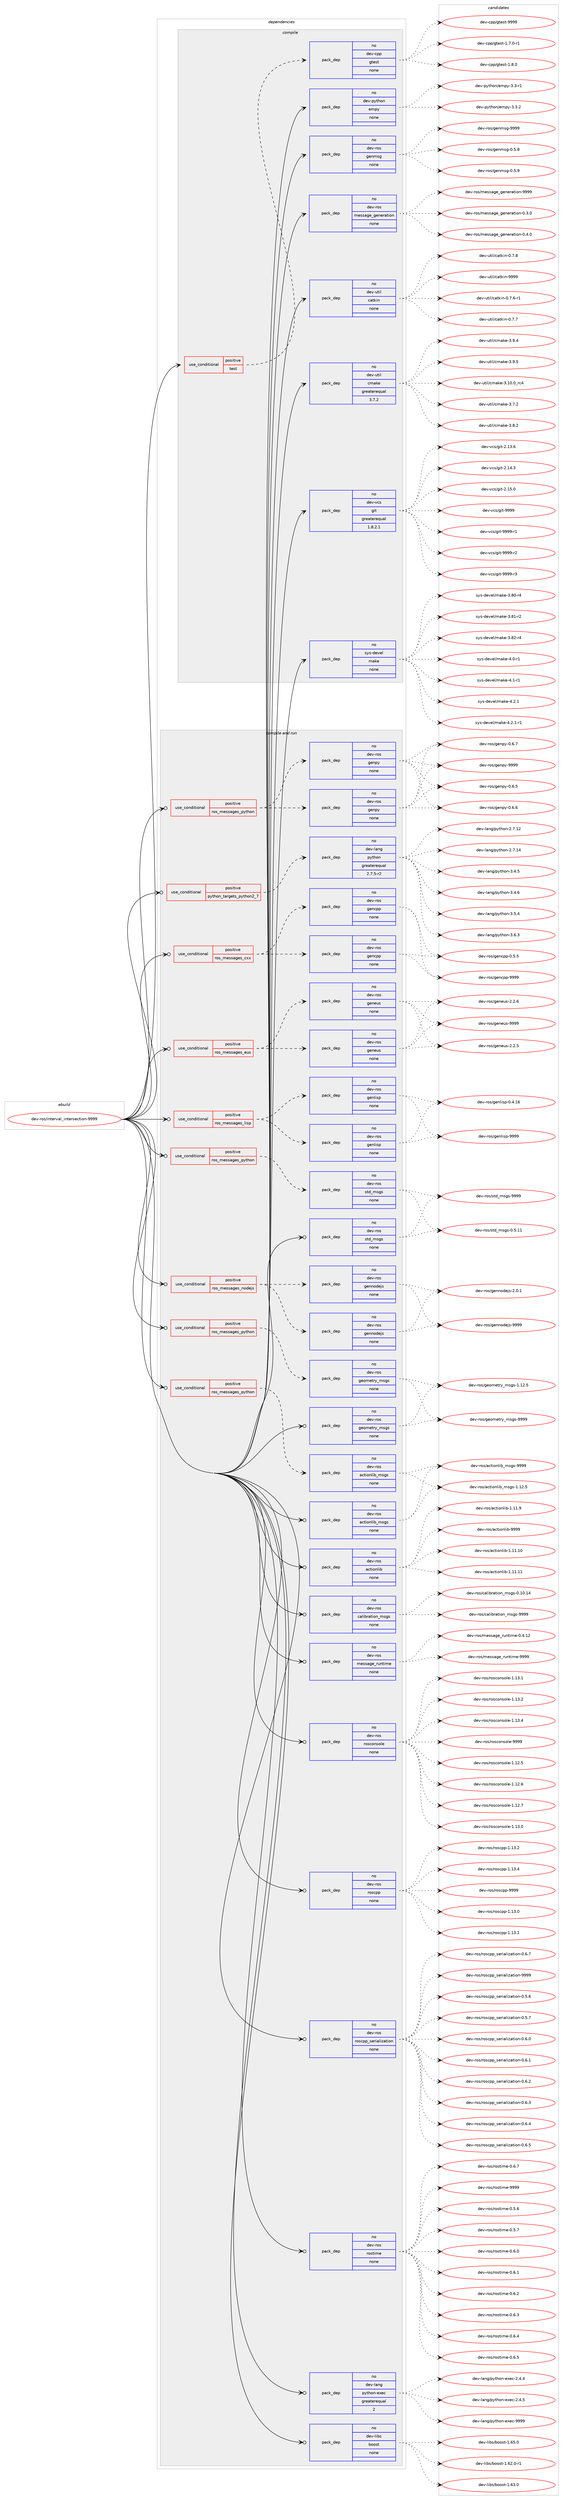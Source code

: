 digraph prolog {

# *************
# Graph options
# *************

newrank=true;
concentrate=true;
compound=true;
graph [rankdir=LR,fontname=Helvetica,fontsize=10,ranksep=1.5];#, ranksep=2.5, nodesep=0.2];
edge  [arrowhead=vee];
node  [fontname=Helvetica,fontsize=10];

# **********
# The ebuild
# **********

subgraph cluster_leftcol {
color=gray;
rank=same;
label=<<i>ebuild</i>>;
id [label="dev-ros/interval_intersection-9999", color=red, width=4, href="../dev-ros/interval_intersection-9999.svg"];
}

# ****************
# The dependencies
# ****************

subgraph cluster_midcol {
color=gray;
label=<<i>dependencies</i>>;
subgraph cluster_compile {
fillcolor="#eeeeee";
style=filled;
label=<<i>compile</i>>;
subgraph cond45563 {
dependency203162 [label=<<TABLE BORDER="0" CELLBORDER="1" CELLSPACING="0" CELLPADDING="4"><TR><TD ROWSPAN="3" CELLPADDING="10">use_conditional</TD></TR><TR><TD>positive</TD></TR><TR><TD>test</TD></TR></TABLE>>, shape=none, color=red];
subgraph pack153612 {
dependency203163 [label=<<TABLE BORDER="0" CELLBORDER="1" CELLSPACING="0" CELLPADDING="4" WIDTH="220"><TR><TD ROWSPAN="6" CELLPADDING="30">pack_dep</TD></TR><TR><TD WIDTH="110">no</TD></TR><TR><TD>dev-cpp</TD></TR><TR><TD>gtest</TD></TR><TR><TD>none</TD></TR><TR><TD></TD></TR></TABLE>>, shape=none, color=blue];
}
dependency203162:e -> dependency203163:w [weight=20,style="dashed",arrowhead="vee"];
}
id:e -> dependency203162:w [weight=20,style="solid",arrowhead="vee"];
subgraph pack153613 {
dependency203164 [label=<<TABLE BORDER="0" CELLBORDER="1" CELLSPACING="0" CELLPADDING="4" WIDTH="220"><TR><TD ROWSPAN="6" CELLPADDING="30">pack_dep</TD></TR><TR><TD WIDTH="110">no</TD></TR><TR><TD>dev-python</TD></TR><TR><TD>empy</TD></TR><TR><TD>none</TD></TR><TR><TD></TD></TR></TABLE>>, shape=none, color=blue];
}
id:e -> dependency203164:w [weight=20,style="solid",arrowhead="vee"];
subgraph pack153614 {
dependency203165 [label=<<TABLE BORDER="0" CELLBORDER="1" CELLSPACING="0" CELLPADDING="4" WIDTH="220"><TR><TD ROWSPAN="6" CELLPADDING="30">pack_dep</TD></TR><TR><TD WIDTH="110">no</TD></TR><TR><TD>dev-ros</TD></TR><TR><TD>genmsg</TD></TR><TR><TD>none</TD></TR><TR><TD></TD></TR></TABLE>>, shape=none, color=blue];
}
id:e -> dependency203165:w [weight=20,style="solid",arrowhead="vee"];
subgraph pack153615 {
dependency203166 [label=<<TABLE BORDER="0" CELLBORDER="1" CELLSPACING="0" CELLPADDING="4" WIDTH="220"><TR><TD ROWSPAN="6" CELLPADDING="30">pack_dep</TD></TR><TR><TD WIDTH="110">no</TD></TR><TR><TD>dev-ros</TD></TR><TR><TD>message_generation</TD></TR><TR><TD>none</TD></TR><TR><TD></TD></TR></TABLE>>, shape=none, color=blue];
}
id:e -> dependency203166:w [weight=20,style="solid",arrowhead="vee"];
subgraph pack153616 {
dependency203167 [label=<<TABLE BORDER="0" CELLBORDER="1" CELLSPACING="0" CELLPADDING="4" WIDTH="220"><TR><TD ROWSPAN="6" CELLPADDING="30">pack_dep</TD></TR><TR><TD WIDTH="110">no</TD></TR><TR><TD>dev-util</TD></TR><TR><TD>catkin</TD></TR><TR><TD>none</TD></TR><TR><TD></TD></TR></TABLE>>, shape=none, color=blue];
}
id:e -> dependency203167:w [weight=20,style="solid",arrowhead="vee"];
subgraph pack153617 {
dependency203168 [label=<<TABLE BORDER="0" CELLBORDER="1" CELLSPACING="0" CELLPADDING="4" WIDTH="220"><TR><TD ROWSPAN="6" CELLPADDING="30">pack_dep</TD></TR><TR><TD WIDTH="110">no</TD></TR><TR><TD>dev-util</TD></TR><TR><TD>cmake</TD></TR><TR><TD>greaterequal</TD></TR><TR><TD>3.7.2</TD></TR></TABLE>>, shape=none, color=blue];
}
id:e -> dependency203168:w [weight=20,style="solid",arrowhead="vee"];
subgraph pack153618 {
dependency203169 [label=<<TABLE BORDER="0" CELLBORDER="1" CELLSPACING="0" CELLPADDING="4" WIDTH="220"><TR><TD ROWSPAN="6" CELLPADDING="30">pack_dep</TD></TR><TR><TD WIDTH="110">no</TD></TR><TR><TD>dev-vcs</TD></TR><TR><TD>git</TD></TR><TR><TD>greaterequal</TD></TR><TR><TD>1.8.2.1</TD></TR></TABLE>>, shape=none, color=blue];
}
id:e -> dependency203169:w [weight=20,style="solid",arrowhead="vee"];
subgraph pack153619 {
dependency203170 [label=<<TABLE BORDER="0" CELLBORDER="1" CELLSPACING="0" CELLPADDING="4" WIDTH="220"><TR><TD ROWSPAN="6" CELLPADDING="30">pack_dep</TD></TR><TR><TD WIDTH="110">no</TD></TR><TR><TD>sys-devel</TD></TR><TR><TD>make</TD></TR><TR><TD>none</TD></TR><TR><TD></TD></TR></TABLE>>, shape=none, color=blue];
}
id:e -> dependency203170:w [weight=20,style="solid",arrowhead="vee"];
}
subgraph cluster_compileandrun {
fillcolor="#eeeeee";
style=filled;
label=<<i>compile and run</i>>;
subgraph cond45564 {
dependency203171 [label=<<TABLE BORDER="0" CELLBORDER="1" CELLSPACING="0" CELLPADDING="4"><TR><TD ROWSPAN="3" CELLPADDING="10">use_conditional</TD></TR><TR><TD>positive</TD></TR><TR><TD>python_targets_python2_7</TD></TR></TABLE>>, shape=none, color=red];
subgraph pack153620 {
dependency203172 [label=<<TABLE BORDER="0" CELLBORDER="1" CELLSPACING="0" CELLPADDING="4" WIDTH="220"><TR><TD ROWSPAN="6" CELLPADDING="30">pack_dep</TD></TR><TR><TD WIDTH="110">no</TD></TR><TR><TD>dev-lang</TD></TR><TR><TD>python</TD></TR><TR><TD>greaterequal</TD></TR><TR><TD>2.7.5-r2</TD></TR></TABLE>>, shape=none, color=blue];
}
dependency203171:e -> dependency203172:w [weight=20,style="dashed",arrowhead="vee"];
}
id:e -> dependency203171:w [weight=20,style="solid",arrowhead="odotvee"];
subgraph cond45565 {
dependency203173 [label=<<TABLE BORDER="0" CELLBORDER="1" CELLSPACING="0" CELLPADDING="4"><TR><TD ROWSPAN="3" CELLPADDING="10">use_conditional</TD></TR><TR><TD>positive</TD></TR><TR><TD>ros_messages_cxx</TD></TR></TABLE>>, shape=none, color=red];
subgraph pack153621 {
dependency203174 [label=<<TABLE BORDER="0" CELLBORDER="1" CELLSPACING="0" CELLPADDING="4" WIDTH="220"><TR><TD ROWSPAN="6" CELLPADDING="30">pack_dep</TD></TR><TR><TD WIDTH="110">no</TD></TR><TR><TD>dev-ros</TD></TR><TR><TD>gencpp</TD></TR><TR><TD>none</TD></TR><TR><TD></TD></TR></TABLE>>, shape=none, color=blue];
}
dependency203173:e -> dependency203174:w [weight=20,style="dashed",arrowhead="vee"];
subgraph pack153622 {
dependency203175 [label=<<TABLE BORDER="0" CELLBORDER="1" CELLSPACING="0" CELLPADDING="4" WIDTH="220"><TR><TD ROWSPAN="6" CELLPADDING="30">pack_dep</TD></TR><TR><TD WIDTH="110">no</TD></TR><TR><TD>dev-ros</TD></TR><TR><TD>gencpp</TD></TR><TR><TD>none</TD></TR><TR><TD></TD></TR></TABLE>>, shape=none, color=blue];
}
dependency203173:e -> dependency203175:w [weight=20,style="dashed",arrowhead="vee"];
}
id:e -> dependency203173:w [weight=20,style="solid",arrowhead="odotvee"];
subgraph cond45566 {
dependency203176 [label=<<TABLE BORDER="0" CELLBORDER="1" CELLSPACING="0" CELLPADDING="4"><TR><TD ROWSPAN="3" CELLPADDING="10">use_conditional</TD></TR><TR><TD>positive</TD></TR><TR><TD>ros_messages_eus</TD></TR></TABLE>>, shape=none, color=red];
subgraph pack153623 {
dependency203177 [label=<<TABLE BORDER="0" CELLBORDER="1" CELLSPACING="0" CELLPADDING="4" WIDTH="220"><TR><TD ROWSPAN="6" CELLPADDING="30">pack_dep</TD></TR><TR><TD WIDTH="110">no</TD></TR><TR><TD>dev-ros</TD></TR><TR><TD>geneus</TD></TR><TR><TD>none</TD></TR><TR><TD></TD></TR></TABLE>>, shape=none, color=blue];
}
dependency203176:e -> dependency203177:w [weight=20,style="dashed",arrowhead="vee"];
subgraph pack153624 {
dependency203178 [label=<<TABLE BORDER="0" CELLBORDER="1" CELLSPACING="0" CELLPADDING="4" WIDTH="220"><TR><TD ROWSPAN="6" CELLPADDING="30">pack_dep</TD></TR><TR><TD WIDTH="110">no</TD></TR><TR><TD>dev-ros</TD></TR><TR><TD>geneus</TD></TR><TR><TD>none</TD></TR><TR><TD></TD></TR></TABLE>>, shape=none, color=blue];
}
dependency203176:e -> dependency203178:w [weight=20,style="dashed",arrowhead="vee"];
}
id:e -> dependency203176:w [weight=20,style="solid",arrowhead="odotvee"];
subgraph cond45567 {
dependency203179 [label=<<TABLE BORDER="0" CELLBORDER="1" CELLSPACING="0" CELLPADDING="4"><TR><TD ROWSPAN="3" CELLPADDING="10">use_conditional</TD></TR><TR><TD>positive</TD></TR><TR><TD>ros_messages_lisp</TD></TR></TABLE>>, shape=none, color=red];
subgraph pack153625 {
dependency203180 [label=<<TABLE BORDER="0" CELLBORDER="1" CELLSPACING="0" CELLPADDING="4" WIDTH="220"><TR><TD ROWSPAN="6" CELLPADDING="30">pack_dep</TD></TR><TR><TD WIDTH="110">no</TD></TR><TR><TD>dev-ros</TD></TR><TR><TD>genlisp</TD></TR><TR><TD>none</TD></TR><TR><TD></TD></TR></TABLE>>, shape=none, color=blue];
}
dependency203179:e -> dependency203180:w [weight=20,style="dashed",arrowhead="vee"];
subgraph pack153626 {
dependency203181 [label=<<TABLE BORDER="0" CELLBORDER="1" CELLSPACING="0" CELLPADDING="4" WIDTH="220"><TR><TD ROWSPAN="6" CELLPADDING="30">pack_dep</TD></TR><TR><TD WIDTH="110">no</TD></TR><TR><TD>dev-ros</TD></TR><TR><TD>genlisp</TD></TR><TR><TD>none</TD></TR><TR><TD></TD></TR></TABLE>>, shape=none, color=blue];
}
dependency203179:e -> dependency203181:w [weight=20,style="dashed",arrowhead="vee"];
}
id:e -> dependency203179:w [weight=20,style="solid",arrowhead="odotvee"];
subgraph cond45568 {
dependency203182 [label=<<TABLE BORDER="0" CELLBORDER="1" CELLSPACING="0" CELLPADDING="4"><TR><TD ROWSPAN="3" CELLPADDING="10">use_conditional</TD></TR><TR><TD>positive</TD></TR><TR><TD>ros_messages_nodejs</TD></TR></TABLE>>, shape=none, color=red];
subgraph pack153627 {
dependency203183 [label=<<TABLE BORDER="0" CELLBORDER="1" CELLSPACING="0" CELLPADDING="4" WIDTH="220"><TR><TD ROWSPAN="6" CELLPADDING="30">pack_dep</TD></TR><TR><TD WIDTH="110">no</TD></TR><TR><TD>dev-ros</TD></TR><TR><TD>gennodejs</TD></TR><TR><TD>none</TD></TR><TR><TD></TD></TR></TABLE>>, shape=none, color=blue];
}
dependency203182:e -> dependency203183:w [weight=20,style="dashed",arrowhead="vee"];
subgraph pack153628 {
dependency203184 [label=<<TABLE BORDER="0" CELLBORDER="1" CELLSPACING="0" CELLPADDING="4" WIDTH="220"><TR><TD ROWSPAN="6" CELLPADDING="30">pack_dep</TD></TR><TR><TD WIDTH="110">no</TD></TR><TR><TD>dev-ros</TD></TR><TR><TD>gennodejs</TD></TR><TR><TD>none</TD></TR><TR><TD></TD></TR></TABLE>>, shape=none, color=blue];
}
dependency203182:e -> dependency203184:w [weight=20,style="dashed",arrowhead="vee"];
}
id:e -> dependency203182:w [weight=20,style="solid",arrowhead="odotvee"];
subgraph cond45569 {
dependency203185 [label=<<TABLE BORDER="0" CELLBORDER="1" CELLSPACING="0" CELLPADDING="4"><TR><TD ROWSPAN="3" CELLPADDING="10">use_conditional</TD></TR><TR><TD>positive</TD></TR><TR><TD>ros_messages_python</TD></TR></TABLE>>, shape=none, color=red];
subgraph pack153629 {
dependency203186 [label=<<TABLE BORDER="0" CELLBORDER="1" CELLSPACING="0" CELLPADDING="4" WIDTH="220"><TR><TD ROWSPAN="6" CELLPADDING="30">pack_dep</TD></TR><TR><TD WIDTH="110">no</TD></TR><TR><TD>dev-ros</TD></TR><TR><TD>actionlib_msgs</TD></TR><TR><TD>none</TD></TR><TR><TD></TD></TR></TABLE>>, shape=none, color=blue];
}
dependency203185:e -> dependency203186:w [weight=20,style="dashed",arrowhead="vee"];
}
id:e -> dependency203185:w [weight=20,style="solid",arrowhead="odotvee"];
subgraph cond45570 {
dependency203187 [label=<<TABLE BORDER="0" CELLBORDER="1" CELLSPACING="0" CELLPADDING="4"><TR><TD ROWSPAN="3" CELLPADDING="10">use_conditional</TD></TR><TR><TD>positive</TD></TR><TR><TD>ros_messages_python</TD></TR></TABLE>>, shape=none, color=red];
subgraph pack153630 {
dependency203188 [label=<<TABLE BORDER="0" CELLBORDER="1" CELLSPACING="0" CELLPADDING="4" WIDTH="220"><TR><TD ROWSPAN="6" CELLPADDING="30">pack_dep</TD></TR><TR><TD WIDTH="110">no</TD></TR><TR><TD>dev-ros</TD></TR><TR><TD>genpy</TD></TR><TR><TD>none</TD></TR><TR><TD></TD></TR></TABLE>>, shape=none, color=blue];
}
dependency203187:e -> dependency203188:w [weight=20,style="dashed",arrowhead="vee"];
subgraph pack153631 {
dependency203189 [label=<<TABLE BORDER="0" CELLBORDER="1" CELLSPACING="0" CELLPADDING="4" WIDTH="220"><TR><TD ROWSPAN="6" CELLPADDING="30">pack_dep</TD></TR><TR><TD WIDTH="110">no</TD></TR><TR><TD>dev-ros</TD></TR><TR><TD>genpy</TD></TR><TR><TD>none</TD></TR><TR><TD></TD></TR></TABLE>>, shape=none, color=blue];
}
dependency203187:e -> dependency203189:w [weight=20,style="dashed",arrowhead="vee"];
}
id:e -> dependency203187:w [weight=20,style="solid",arrowhead="odotvee"];
subgraph cond45571 {
dependency203190 [label=<<TABLE BORDER="0" CELLBORDER="1" CELLSPACING="0" CELLPADDING="4"><TR><TD ROWSPAN="3" CELLPADDING="10">use_conditional</TD></TR><TR><TD>positive</TD></TR><TR><TD>ros_messages_python</TD></TR></TABLE>>, shape=none, color=red];
subgraph pack153632 {
dependency203191 [label=<<TABLE BORDER="0" CELLBORDER="1" CELLSPACING="0" CELLPADDING="4" WIDTH="220"><TR><TD ROWSPAN="6" CELLPADDING="30">pack_dep</TD></TR><TR><TD WIDTH="110">no</TD></TR><TR><TD>dev-ros</TD></TR><TR><TD>geometry_msgs</TD></TR><TR><TD>none</TD></TR><TR><TD></TD></TR></TABLE>>, shape=none, color=blue];
}
dependency203190:e -> dependency203191:w [weight=20,style="dashed",arrowhead="vee"];
}
id:e -> dependency203190:w [weight=20,style="solid",arrowhead="odotvee"];
subgraph cond45572 {
dependency203192 [label=<<TABLE BORDER="0" CELLBORDER="1" CELLSPACING="0" CELLPADDING="4"><TR><TD ROWSPAN="3" CELLPADDING="10">use_conditional</TD></TR><TR><TD>positive</TD></TR><TR><TD>ros_messages_python</TD></TR></TABLE>>, shape=none, color=red];
subgraph pack153633 {
dependency203193 [label=<<TABLE BORDER="0" CELLBORDER="1" CELLSPACING="0" CELLPADDING="4" WIDTH="220"><TR><TD ROWSPAN="6" CELLPADDING="30">pack_dep</TD></TR><TR><TD WIDTH="110">no</TD></TR><TR><TD>dev-ros</TD></TR><TR><TD>std_msgs</TD></TR><TR><TD>none</TD></TR><TR><TD></TD></TR></TABLE>>, shape=none, color=blue];
}
dependency203192:e -> dependency203193:w [weight=20,style="dashed",arrowhead="vee"];
}
id:e -> dependency203192:w [weight=20,style="solid",arrowhead="odotvee"];
subgraph pack153634 {
dependency203194 [label=<<TABLE BORDER="0" CELLBORDER="1" CELLSPACING="0" CELLPADDING="4" WIDTH="220"><TR><TD ROWSPAN="6" CELLPADDING="30">pack_dep</TD></TR><TR><TD WIDTH="110">no</TD></TR><TR><TD>dev-lang</TD></TR><TR><TD>python-exec</TD></TR><TR><TD>greaterequal</TD></TR><TR><TD>2</TD></TR></TABLE>>, shape=none, color=blue];
}
id:e -> dependency203194:w [weight=20,style="solid",arrowhead="odotvee"];
subgraph pack153635 {
dependency203195 [label=<<TABLE BORDER="0" CELLBORDER="1" CELLSPACING="0" CELLPADDING="4" WIDTH="220"><TR><TD ROWSPAN="6" CELLPADDING="30">pack_dep</TD></TR><TR><TD WIDTH="110">no</TD></TR><TR><TD>dev-libs</TD></TR><TR><TD>boost</TD></TR><TR><TD>none</TD></TR><TR><TD></TD></TR></TABLE>>, shape=none, color=blue];
}
id:e -> dependency203195:w [weight=20,style="solid",arrowhead="odotvee"];
subgraph pack153636 {
dependency203196 [label=<<TABLE BORDER="0" CELLBORDER="1" CELLSPACING="0" CELLPADDING="4" WIDTH="220"><TR><TD ROWSPAN="6" CELLPADDING="30">pack_dep</TD></TR><TR><TD WIDTH="110">no</TD></TR><TR><TD>dev-ros</TD></TR><TR><TD>actionlib</TD></TR><TR><TD>none</TD></TR><TR><TD></TD></TR></TABLE>>, shape=none, color=blue];
}
id:e -> dependency203196:w [weight=20,style="solid",arrowhead="odotvee"];
subgraph pack153637 {
dependency203197 [label=<<TABLE BORDER="0" CELLBORDER="1" CELLSPACING="0" CELLPADDING="4" WIDTH="220"><TR><TD ROWSPAN="6" CELLPADDING="30">pack_dep</TD></TR><TR><TD WIDTH="110">no</TD></TR><TR><TD>dev-ros</TD></TR><TR><TD>actionlib_msgs</TD></TR><TR><TD>none</TD></TR><TR><TD></TD></TR></TABLE>>, shape=none, color=blue];
}
id:e -> dependency203197:w [weight=20,style="solid",arrowhead="odotvee"];
subgraph pack153638 {
dependency203198 [label=<<TABLE BORDER="0" CELLBORDER="1" CELLSPACING="0" CELLPADDING="4" WIDTH="220"><TR><TD ROWSPAN="6" CELLPADDING="30">pack_dep</TD></TR><TR><TD WIDTH="110">no</TD></TR><TR><TD>dev-ros</TD></TR><TR><TD>calibration_msgs</TD></TR><TR><TD>none</TD></TR><TR><TD></TD></TR></TABLE>>, shape=none, color=blue];
}
id:e -> dependency203198:w [weight=20,style="solid",arrowhead="odotvee"];
subgraph pack153639 {
dependency203199 [label=<<TABLE BORDER="0" CELLBORDER="1" CELLSPACING="0" CELLPADDING="4" WIDTH="220"><TR><TD ROWSPAN="6" CELLPADDING="30">pack_dep</TD></TR><TR><TD WIDTH="110">no</TD></TR><TR><TD>dev-ros</TD></TR><TR><TD>geometry_msgs</TD></TR><TR><TD>none</TD></TR><TR><TD></TD></TR></TABLE>>, shape=none, color=blue];
}
id:e -> dependency203199:w [weight=20,style="solid",arrowhead="odotvee"];
subgraph pack153640 {
dependency203200 [label=<<TABLE BORDER="0" CELLBORDER="1" CELLSPACING="0" CELLPADDING="4" WIDTH="220"><TR><TD ROWSPAN="6" CELLPADDING="30">pack_dep</TD></TR><TR><TD WIDTH="110">no</TD></TR><TR><TD>dev-ros</TD></TR><TR><TD>message_runtime</TD></TR><TR><TD>none</TD></TR><TR><TD></TD></TR></TABLE>>, shape=none, color=blue];
}
id:e -> dependency203200:w [weight=20,style="solid",arrowhead="odotvee"];
subgraph pack153641 {
dependency203201 [label=<<TABLE BORDER="0" CELLBORDER="1" CELLSPACING="0" CELLPADDING="4" WIDTH="220"><TR><TD ROWSPAN="6" CELLPADDING="30">pack_dep</TD></TR><TR><TD WIDTH="110">no</TD></TR><TR><TD>dev-ros</TD></TR><TR><TD>rosconsole</TD></TR><TR><TD>none</TD></TR><TR><TD></TD></TR></TABLE>>, shape=none, color=blue];
}
id:e -> dependency203201:w [weight=20,style="solid",arrowhead="odotvee"];
subgraph pack153642 {
dependency203202 [label=<<TABLE BORDER="0" CELLBORDER="1" CELLSPACING="0" CELLPADDING="4" WIDTH="220"><TR><TD ROWSPAN="6" CELLPADDING="30">pack_dep</TD></TR><TR><TD WIDTH="110">no</TD></TR><TR><TD>dev-ros</TD></TR><TR><TD>roscpp</TD></TR><TR><TD>none</TD></TR><TR><TD></TD></TR></TABLE>>, shape=none, color=blue];
}
id:e -> dependency203202:w [weight=20,style="solid",arrowhead="odotvee"];
subgraph pack153643 {
dependency203203 [label=<<TABLE BORDER="0" CELLBORDER="1" CELLSPACING="0" CELLPADDING="4" WIDTH="220"><TR><TD ROWSPAN="6" CELLPADDING="30">pack_dep</TD></TR><TR><TD WIDTH="110">no</TD></TR><TR><TD>dev-ros</TD></TR><TR><TD>roscpp_serialization</TD></TR><TR><TD>none</TD></TR><TR><TD></TD></TR></TABLE>>, shape=none, color=blue];
}
id:e -> dependency203203:w [weight=20,style="solid",arrowhead="odotvee"];
subgraph pack153644 {
dependency203204 [label=<<TABLE BORDER="0" CELLBORDER="1" CELLSPACING="0" CELLPADDING="4" WIDTH="220"><TR><TD ROWSPAN="6" CELLPADDING="30">pack_dep</TD></TR><TR><TD WIDTH="110">no</TD></TR><TR><TD>dev-ros</TD></TR><TR><TD>rostime</TD></TR><TR><TD>none</TD></TR><TR><TD></TD></TR></TABLE>>, shape=none, color=blue];
}
id:e -> dependency203204:w [weight=20,style="solid",arrowhead="odotvee"];
subgraph pack153645 {
dependency203205 [label=<<TABLE BORDER="0" CELLBORDER="1" CELLSPACING="0" CELLPADDING="4" WIDTH="220"><TR><TD ROWSPAN="6" CELLPADDING="30">pack_dep</TD></TR><TR><TD WIDTH="110">no</TD></TR><TR><TD>dev-ros</TD></TR><TR><TD>std_msgs</TD></TR><TR><TD>none</TD></TR><TR><TD></TD></TR></TABLE>>, shape=none, color=blue];
}
id:e -> dependency203205:w [weight=20,style="solid",arrowhead="odotvee"];
}
subgraph cluster_run {
fillcolor="#eeeeee";
style=filled;
label=<<i>run</i>>;
}
}

# **************
# The candidates
# **************

subgraph cluster_choices {
rank=same;
color=gray;
label=<<i>candidates</i>>;

subgraph choice153612 {
color=black;
nodesep=1;
choice1001011184599112112471031161011151164549465546484511449 [label="dev-cpp/gtest-1.7.0-r1", color=red, width=4,href="../dev-cpp/gtest-1.7.0-r1.svg"];
choice100101118459911211247103116101115116454946564648 [label="dev-cpp/gtest-1.8.0", color=red, width=4,href="../dev-cpp/gtest-1.8.0.svg"];
choice1001011184599112112471031161011151164557575757 [label="dev-cpp/gtest-9999", color=red, width=4,href="../dev-cpp/gtest-9999.svg"];
dependency203163:e -> choice1001011184599112112471031161011151164549465546484511449:w [style=dotted,weight="100"];
dependency203163:e -> choice100101118459911211247103116101115116454946564648:w [style=dotted,weight="100"];
dependency203163:e -> choice1001011184599112112471031161011151164557575757:w [style=dotted,weight="100"];
}
subgraph choice153613 {
color=black;
nodesep=1;
choice1001011184511212111610411111047101109112121455146514511449 [label="dev-python/empy-3.3-r1", color=red, width=4,href="../dev-python/empy-3.3-r1.svg"];
choice1001011184511212111610411111047101109112121455146514650 [label="dev-python/empy-3.3.2", color=red, width=4,href="../dev-python/empy-3.3.2.svg"];
dependency203164:e -> choice1001011184511212111610411111047101109112121455146514511449:w [style=dotted,weight="100"];
dependency203164:e -> choice1001011184511212111610411111047101109112121455146514650:w [style=dotted,weight="100"];
}
subgraph choice153614 {
color=black;
nodesep=1;
choice1001011184511411111547103101110109115103454846534656 [label="dev-ros/genmsg-0.5.8", color=red, width=4,href="../dev-ros/genmsg-0.5.8.svg"];
choice1001011184511411111547103101110109115103454846534657 [label="dev-ros/genmsg-0.5.9", color=red, width=4,href="../dev-ros/genmsg-0.5.9.svg"];
choice10010111845114111115471031011101091151034557575757 [label="dev-ros/genmsg-9999", color=red, width=4,href="../dev-ros/genmsg-9999.svg"];
dependency203165:e -> choice1001011184511411111547103101110109115103454846534656:w [style=dotted,weight="100"];
dependency203165:e -> choice1001011184511411111547103101110109115103454846534657:w [style=dotted,weight="100"];
dependency203165:e -> choice10010111845114111115471031011101091151034557575757:w [style=dotted,weight="100"];
}
subgraph choice153615 {
color=black;
nodesep=1;
choice1001011184511411111547109101115115971031019510310111010111497116105111110454846514648 [label="dev-ros/message_generation-0.3.0", color=red, width=4,href="../dev-ros/message_generation-0.3.0.svg"];
choice1001011184511411111547109101115115971031019510310111010111497116105111110454846524648 [label="dev-ros/message_generation-0.4.0", color=red, width=4,href="../dev-ros/message_generation-0.4.0.svg"];
choice10010111845114111115471091011151159710310195103101110101114971161051111104557575757 [label="dev-ros/message_generation-9999", color=red, width=4,href="../dev-ros/message_generation-9999.svg"];
dependency203166:e -> choice1001011184511411111547109101115115971031019510310111010111497116105111110454846514648:w [style=dotted,weight="100"];
dependency203166:e -> choice1001011184511411111547109101115115971031019510310111010111497116105111110454846524648:w [style=dotted,weight="100"];
dependency203166:e -> choice10010111845114111115471091011151159710310195103101110101114971161051111104557575757:w [style=dotted,weight="100"];
}
subgraph choice153616 {
color=black;
nodesep=1;
choice100101118451171161051084799971161071051104548465546544511449 [label="dev-util/catkin-0.7.6-r1", color=red, width=4,href="../dev-util/catkin-0.7.6-r1.svg"];
choice10010111845117116105108479997116107105110454846554655 [label="dev-util/catkin-0.7.7", color=red, width=4,href="../dev-util/catkin-0.7.7.svg"];
choice10010111845117116105108479997116107105110454846554656 [label="dev-util/catkin-0.7.8", color=red, width=4,href="../dev-util/catkin-0.7.8.svg"];
choice100101118451171161051084799971161071051104557575757 [label="dev-util/catkin-9999", color=red, width=4,href="../dev-util/catkin-9999.svg"];
dependency203167:e -> choice100101118451171161051084799971161071051104548465546544511449:w [style=dotted,weight="100"];
dependency203167:e -> choice10010111845117116105108479997116107105110454846554655:w [style=dotted,weight="100"];
dependency203167:e -> choice10010111845117116105108479997116107105110454846554656:w [style=dotted,weight="100"];
dependency203167:e -> choice100101118451171161051084799971161071051104557575757:w [style=dotted,weight="100"];
}
subgraph choice153617 {
color=black;
nodesep=1;
choice1001011184511711610510847991099710710145514649484648951149952 [label="dev-util/cmake-3.10.0_rc4", color=red, width=4,href="../dev-util/cmake-3.10.0_rc4.svg"];
choice10010111845117116105108479910997107101455146554650 [label="dev-util/cmake-3.7.2", color=red, width=4,href="../dev-util/cmake-3.7.2.svg"];
choice10010111845117116105108479910997107101455146564650 [label="dev-util/cmake-3.8.2", color=red, width=4,href="../dev-util/cmake-3.8.2.svg"];
choice10010111845117116105108479910997107101455146574652 [label="dev-util/cmake-3.9.4", color=red, width=4,href="../dev-util/cmake-3.9.4.svg"];
choice10010111845117116105108479910997107101455146574653 [label="dev-util/cmake-3.9.5", color=red, width=4,href="../dev-util/cmake-3.9.5.svg"];
dependency203168:e -> choice1001011184511711610510847991099710710145514649484648951149952:w [style=dotted,weight="100"];
dependency203168:e -> choice10010111845117116105108479910997107101455146554650:w [style=dotted,weight="100"];
dependency203168:e -> choice10010111845117116105108479910997107101455146564650:w [style=dotted,weight="100"];
dependency203168:e -> choice10010111845117116105108479910997107101455146574652:w [style=dotted,weight="100"];
dependency203168:e -> choice10010111845117116105108479910997107101455146574653:w [style=dotted,weight="100"];
}
subgraph choice153618 {
color=black;
nodesep=1;
choice10010111845118991154710310511645504649514654 [label="dev-vcs/git-2.13.6", color=red, width=4,href="../dev-vcs/git-2.13.6.svg"];
choice10010111845118991154710310511645504649524651 [label="dev-vcs/git-2.14.3", color=red, width=4,href="../dev-vcs/git-2.14.3.svg"];
choice10010111845118991154710310511645504649534648 [label="dev-vcs/git-2.15.0", color=red, width=4,href="../dev-vcs/git-2.15.0.svg"];
choice1001011184511899115471031051164557575757 [label="dev-vcs/git-9999", color=red, width=4,href="../dev-vcs/git-9999.svg"];
choice10010111845118991154710310511645575757574511449 [label="dev-vcs/git-9999-r1", color=red, width=4,href="../dev-vcs/git-9999-r1.svg"];
choice10010111845118991154710310511645575757574511450 [label="dev-vcs/git-9999-r2", color=red, width=4,href="../dev-vcs/git-9999-r2.svg"];
choice10010111845118991154710310511645575757574511451 [label="dev-vcs/git-9999-r3", color=red, width=4,href="../dev-vcs/git-9999-r3.svg"];
dependency203169:e -> choice10010111845118991154710310511645504649514654:w [style=dotted,weight="100"];
dependency203169:e -> choice10010111845118991154710310511645504649524651:w [style=dotted,weight="100"];
dependency203169:e -> choice10010111845118991154710310511645504649534648:w [style=dotted,weight="100"];
dependency203169:e -> choice1001011184511899115471031051164557575757:w [style=dotted,weight="100"];
dependency203169:e -> choice10010111845118991154710310511645575757574511449:w [style=dotted,weight="100"];
dependency203169:e -> choice10010111845118991154710310511645575757574511450:w [style=dotted,weight="100"];
dependency203169:e -> choice10010111845118991154710310511645575757574511451:w [style=dotted,weight="100"];
}
subgraph choice153619 {
color=black;
nodesep=1;
choice11512111545100101118101108471099710710145514656484511452 [label="sys-devel/make-3.80-r4", color=red, width=4,href="../sys-devel/make-3.80-r4.svg"];
choice11512111545100101118101108471099710710145514656494511450 [label="sys-devel/make-3.81-r2", color=red, width=4,href="../sys-devel/make-3.81-r2.svg"];
choice11512111545100101118101108471099710710145514656504511452 [label="sys-devel/make-3.82-r4", color=red, width=4,href="../sys-devel/make-3.82-r4.svg"];
choice115121115451001011181011084710997107101455246484511449 [label="sys-devel/make-4.0-r1", color=red, width=4,href="../sys-devel/make-4.0-r1.svg"];
choice115121115451001011181011084710997107101455246494511449 [label="sys-devel/make-4.1-r1", color=red, width=4,href="../sys-devel/make-4.1-r1.svg"];
choice115121115451001011181011084710997107101455246504649 [label="sys-devel/make-4.2.1", color=red, width=4,href="../sys-devel/make-4.2.1.svg"];
choice1151211154510010111810110847109971071014552465046494511449 [label="sys-devel/make-4.2.1-r1", color=red, width=4,href="../sys-devel/make-4.2.1-r1.svg"];
dependency203170:e -> choice11512111545100101118101108471099710710145514656484511452:w [style=dotted,weight="100"];
dependency203170:e -> choice11512111545100101118101108471099710710145514656494511450:w [style=dotted,weight="100"];
dependency203170:e -> choice11512111545100101118101108471099710710145514656504511452:w [style=dotted,weight="100"];
dependency203170:e -> choice115121115451001011181011084710997107101455246484511449:w [style=dotted,weight="100"];
dependency203170:e -> choice115121115451001011181011084710997107101455246494511449:w [style=dotted,weight="100"];
dependency203170:e -> choice115121115451001011181011084710997107101455246504649:w [style=dotted,weight="100"];
dependency203170:e -> choice1151211154510010111810110847109971071014552465046494511449:w [style=dotted,weight="100"];
}
subgraph choice153620 {
color=black;
nodesep=1;
choice10010111845108971101034711212111610411111045504655464950 [label="dev-lang/python-2.7.12", color=red, width=4,href="../dev-lang/python-2.7.12.svg"];
choice10010111845108971101034711212111610411111045504655464952 [label="dev-lang/python-2.7.14", color=red, width=4,href="../dev-lang/python-2.7.14.svg"];
choice100101118451089711010347112121116104111110455146524653 [label="dev-lang/python-3.4.5", color=red, width=4,href="../dev-lang/python-3.4.5.svg"];
choice100101118451089711010347112121116104111110455146524654 [label="dev-lang/python-3.4.6", color=red, width=4,href="../dev-lang/python-3.4.6.svg"];
choice100101118451089711010347112121116104111110455146534652 [label="dev-lang/python-3.5.4", color=red, width=4,href="../dev-lang/python-3.5.4.svg"];
choice100101118451089711010347112121116104111110455146544651 [label="dev-lang/python-3.6.3", color=red, width=4,href="../dev-lang/python-3.6.3.svg"];
dependency203172:e -> choice10010111845108971101034711212111610411111045504655464950:w [style=dotted,weight="100"];
dependency203172:e -> choice10010111845108971101034711212111610411111045504655464952:w [style=dotted,weight="100"];
dependency203172:e -> choice100101118451089711010347112121116104111110455146524653:w [style=dotted,weight="100"];
dependency203172:e -> choice100101118451089711010347112121116104111110455146524654:w [style=dotted,weight="100"];
dependency203172:e -> choice100101118451089711010347112121116104111110455146534652:w [style=dotted,weight="100"];
dependency203172:e -> choice100101118451089711010347112121116104111110455146544651:w [style=dotted,weight="100"];
}
subgraph choice153621 {
color=black;
nodesep=1;
choice100101118451141111154710310111099112112454846534653 [label="dev-ros/gencpp-0.5.5", color=red, width=4,href="../dev-ros/gencpp-0.5.5.svg"];
choice1001011184511411111547103101110991121124557575757 [label="dev-ros/gencpp-9999", color=red, width=4,href="../dev-ros/gencpp-9999.svg"];
dependency203174:e -> choice100101118451141111154710310111099112112454846534653:w [style=dotted,weight="100"];
dependency203174:e -> choice1001011184511411111547103101110991121124557575757:w [style=dotted,weight="100"];
}
subgraph choice153622 {
color=black;
nodesep=1;
choice100101118451141111154710310111099112112454846534653 [label="dev-ros/gencpp-0.5.5", color=red, width=4,href="../dev-ros/gencpp-0.5.5.svg"];
choice1001011184511411111547103101110991121124557575757 [label="dev-ros/gencpp-9999", color=red, width=4,href="../dev-ros/gencpp-9999.svg"];
dependency203175:e -> choice100101118451141111154710310111099112112454846534653:w [style=dotted,weight="100"];
dependency203175:e -> choice1001011184511411111547103101110991121124557575757:w [style=dotted,weight="100"];
}
subgraph choice153623 {
color=black;
nodesep=1;
choice1001011184511411111547103101110101117115455046504653 [label="dev-ros/geneus-2.2.5", color=red, width=4,href="../dev-ros/geneus-2.2.5.svg"];
choice1001011184511411111547103101110101117115455046504654 [label="dev-ros/geneus-2.2.6", color=red, width=4,href="../dev-ros/geneus-2.2.6.svg"];
choice10010111845114111115471031011101011171154557575757 [label="dev-ros/geneus-9999", color=red, width=4,href="../dev-ros/geneus-9999.svg"];
dependency203177:e -> choice1001011184511411111547103101110101117115455046504653:w [style=dotted,weight="100"];
dependency203177:e -> choice1001011184511411111547103101110101117115455046504654:w [style=dotted,weight="100"];
dependency203177:e -> choice10010111845114111115471031011101011171154557575757:w [style=dotted,weight="100"];
}
subgraph choice153624 {
color=black;
nodesep=1;
choice1001011184511411111547103101110101117115455046504653 [label="dev-ros/geneus-2.2.5", color=red, width=4,href="../dev-ros/geneus-2.2.5.svg"];
choice1001011184511411111547103101110101117115455046504654 [label="dev-ros/geneus-2.2.6", color=red, width=4,href="../dev-ros/geneus-2.2.6.svg"];
choice10010111845114111115471031011101011171154557575757 [label="dev-ros/geneus-9999", color=red, width=4,href="../dev-ros/geneus-9999.svg"];
dependency203178:e -> choice1001011184511411111547103101110101117115455046504653:w [style=dotted,weight="100"];
dependency203178:e -> choice1001011184511411111547103101110101117115455046504654:w [style=dotted,weight="100"];
dependency203178:e -> choice10010111845114111115471031011101011171154557575757:w [style=dotted,weight="100"];
}
subgraph choice153625 {
color=black;
nodesep=1;
choice100101118451141111154710310111010810511511245484652464954 [label="dev-ros/genlisp-0.4.16", color=red, width=4,href="../dev-ros/genlisp-0.4.16.svg"];
choice10010111845114111115471031011101081051151124557575757 [label="dev-ros/genlisp-9999", color=red, width=4,href="../dev-ros/genlisp-9999.svg"];
dependency203180:e -> choice100101118451141111154710310111010810511511245484652464954:w [style=dotted,weight="100"];
dependency203180:e -> choice10010111845114111115471031011101081051151124557575757:w [style=dotted,weight="100"];
}
subgraph choice153626 {
color=black;
nodesep=1;
choice100101118451141111154710310111010810511511245484652464954 [label="dev-ros/genlisp-0.4.16", color=red, width=4,href="../dev-ros/genlisp-0.4.16.svg"];
choice10010111845114111115471031011101081051151124557575757 [label="dev-ros/genlisp-9999", color=red, width=4,href="../dev-ros/genlisp-9999.svg"];
dependency203181:e -> choice100101118451141111154710310111010810511511245484652464954:w [style=dotted,weight="100"];
dependency203181:e -> choice10010111845114111115471031011101081051151124557575757:w [style=dotted,weight="100"];
}
subgraph choice153627 {
color=black;
nodesep=1;
choice1001011184511411111547103101110110111100101106115455046484649 [label="dev-ros/gennodejs-2.0.1", color=red, width=4,href="../dev-ros/gennodejs-2.0.1.svg"];
choice10010111845114111115471031011101101111001011061154557575757 [label="dev-ros/gennodejs-9999", color=red, width=4,href="../dev-ros/gennodejs-9999.svg"];
dependency203183:e -> choice1001011184511411111547103101110110111100101106115455046484649:w [style=dotted,weight="100"];
dependency203183:e -> choice10010111845114111115471031011101101111001011061154557575757:w [style=dotted,weight="100"];
}
subgraph choice153628 {
color=black;
nodesep=1;
choice1001011184511411111547103101110110111100101106115455046484649 [label="dev-ros/gennodejs-2.0.1", color=red, width=4,href="../dev-ros/gennodejs-2.0.1.svg"];
choice10010111845114111115471031011101101111001011061154557575757 [label="dev-ros/gennodejs-9999", color=red, width=4,href="../dev-ros/gennodejs-9999.svg"];
dependency203184:e -> choice1001011184511411111547103101110110111100101106115455046484649:w [style=dotted,weight="100"];
dependency203184:e -> choice10010111845114111115471031011101101111001011061154557575757:w [style=dotted,weight="100"];
}
subgraph choice153629 {
color=black;
nodesep=1;
choice10010111845114111115479799116105111110108105989510911510311545494649504653 [label="dev-ros/actionlib_msgs-1.12.5", color=red, width=4,href="../dev-ros/actionlib_msgs-1.12.5.svg"];
choice1001011184511411111547979911610511111010810598951091151031154557575757 [label="dev-ros/actionlib_msgs-9999", color=red, width=4,href="../dev-ros/actionlib_msgs-9999.svg"];
dependency203186:e -> choice10010111845114111115479799116105111110108105989510911510311545494649504653:w [style=dotted,weight="100"];
dependency203186:e -> choice1001011184511411111547979911610511111010810598951091151031154557575757:w [style=dotted,weight="100"];
}
subgraph choice153630 {
color=black;
nodesep=1;
choice1001011184511411111547103101110112121454846544653 [label="dev-ros/genpy-0.6.5", color=red, width=4,href="../dev-ros/genpy-0.6.5.svg"];
choice1001011184511411111547103101110112121454846544654 [label="dev-ros/genpy-0.6.6", color=red, width=4,href="../dev-ros/genpy-0.6.6.svg"];
choice1001011184511411111547103101110112121454846544655 [label="dev-ros/genpy-0.6.7", color=red, width=4,href="../dev-ros/genpy-0.6.7.svg"];
choice10010111845114111115471031011101121214557575757 [label="dev-ros/genpy-9999", color=red, width=4,href="../dev-ros/genpy-9999.svg"];
dependency203188:e -> choice1001011184511411111547103101110112121454846544653:w [style=dotted,weight="100"];
dependency203188:e -> choice1001011184511411111547103101110112121454846544654:w [style=dotted,weight="100"];
dependency203188:e -> choice1001011184511411111547103101110112121454846544655:w [style=dotted,weight="100"];
dependency203188:e -> choice10010111845114111115471031011101121214557575757:w [style=dotted,weight="100"];
}
subgraph choice153631 {
color=black;
nodesep=1;
choice1001011184511411111547103101110112121454846544653 [label="dev-ros/genpy-0.6.5", color=red, width=4,href="../dev-ros/genpy-0.6.5.svg"];
choice1001011184511411111547103101110112121454846544654 [label="dev-ros/genpy-0.6.6", color=red, width=4,href="../dev-ros/genpy-0.6.6.svg"];
choice1001011184511411111547103101110112121454846544655 [label="dev-ros/genpy-0.6.7", color=red, width=4,href="../dev-ros/genpy-0.6.7.svg"];
choice10010111845114111115471031011101121214557575757 [label="dev-ros/genpy-9999", color=red, width=4,href="../dev-ros/genpy-9999.svg"];
dependency203189:e -> choice1001011184511411111547103101110112121454846544653:w [style=dotted,weight="100"];
dependency203189:e -> choice1001011184511411111547103101110112121454846544654:w [style=dotted,weight="100"];
dependency203189:e -> choice1001011184511411111547103101110112121454846544655:w [style=dotted,weight="100"];
dependency203189:e -> choice10010111845114111115471031011101121214557575757:w [style=dotted,weight="100"];
}
subgraph choice153632 {
color=black;
nodesep=1;
choice10010111845114111115471031011111091011161141219510911510311545494649504653 [label="dev-ros/geometry_msgs-1.12.5", color=red, width=4,href="../dev-ros/geometry_msgs-1.12.5.svg"];
choice1001011184511411111547103101111109101116114121951091151031154557575757 [label="dev-ros/geometry_msgs-9999", color=red, width=4,href="../dev-ros/geometry_msgs-9999.svg"];
dependency203191:e -> choice10010111845114111115471031011111091011161141219510911510311545494649504653:w [style=dotted,weight="100"];
dependency203191:e -> choice1001011184511411111547103101111109101116114121951091151031154557575757:w [style=dotted,weight="100"];
}
subgraph choice153633 {
color=black;
nodesep=1;
choice10010111845114111115471151161009510911510311545484653464949 [label="dev-ros/std_msgs-0.5.11", color=red, width=4,href="../dev-ros/std_msgs-0.5.11.svg"];
choice1001011184511411111547115116100951091151031154557575757 [label="dev-ros/std_msgs-9999", color=red, width=4,href="../dev-ros/std_msgs-9999.svg"];
dependency203193:e -> choice10010111845114111115471151161009510911510311545484653464949:w [style=dotted,weight="100"];
dependency203193:e -> choice1001011184511411111547115116100951091151031154557575757:w [style=dotted,weight="100"];
}
subgraph choice153634 {
color=black;
nodesep=1;
choice1001011184510897110103471121211161041111104510112010199455046524652 [label="dev-lang/python-exec-2.4.4", color=red, width=4,href="../dev-lang/python-exec-2.4.4.svg"];
choice1001011184510897110103471121211161041111104510112010199455046524653 [label="dev-lang/python-exec-2.4.5", color=red, width=4,href="../dev-lang/python-exec-2.4.5.svg"];
choice10010111845108971101034711212111610411111045101120101994557575757 [label="dev-lang/python-exec-9999", color=red, width=4,href="../dev-lang/python-exec-9999.svg"];
dependency203194:e -> choice1001011184510897110103471121211161041111104510112010199455046524652:w [style=dotted,weight="100"];
dependency203194:e -> choice1001011184510897110103471121211161041111104510112010199455046524653:w [style=dotted,weight="100"];
dependency203194:e -> choice10010111845108971101034711212111610411111045101120101994557575757:w [style=dotted,weight="100"];
}
subgraph choice153635 {
color=black;
nodesep=1;
choice10010111845108105981154798111111115116454946545046484511449 [label="dev-libs/boost-1.62.0-r1", color=red, width=4,href="../dev-libs/boost-1.62.0-r1.svg"];
choice1001011184510810598115479811111111511645494654514648 [label="dev-libs/boost-1.63.0", color=red, width=4,href="../dev-libs/boost-1.63.0.svg"];
choice1001011184510810598115479811111111511645494654534648 [label="dev-libs/boost-1.65.0", color=red, width=4,href="../dev-libs/boost-1.65.0.svg"];
dependency203195:e -> choice10010111845108105981154798111111115116454946545046484511449:w [style=dotted,weight="100"];
dependency203195:e -> choice1001011184510810598115479811111111511645494654514648:w [style=dotted,weight="100"];
dependency203195:e -> choice1001011184510810598115479811111111511645494654534648:w [style=dotted,weight="100"];
}
subgraph choice153636 {
color=black;
nodesep=1;
choice10010111845114111115479799116105111110108105984549464949464948 [label="dev-ros/actionlib-1.11.10", color=red, width=4,href="../dev-ros/actionlib-1.11.10.svg"];
choice10010111845114111115479799116105111110108105984549464949464949 [label="dev-ros/actionlib-1.11.11", color=red, width=4,href="../dev-ros/actionlib-1.11.11.svg"];
choice100101118451141111154797991161051111101081059845494649494657 [label="dev-ros/actionlib-1.11.9", color=red, width=4,href="../dev-ros/actionlib-1.11.9.svg"];
choice10010111845114111115479799116105111110108105984557575757 [label="dev-ros/actionlib-9999", color=red, width=4,href="../dev-ros/actionlib-9999.svg"];
dependency203196:e -> choice10010111845114111115479799116105111110108105984549464949464948:w [style=dotted,weight="100"];
dependency203196:e -> choice10010111845114111115479799116105111110108105984549464949464949:w [style=dotted,weight="100"];
dependency203196:e -> choice100101118451141111154797991161051111101081059845494649494657:w [style=dotted,weight="100"];
dependency203196:e -> choice10010111845114111115479799116105111110108105984557575757:w [style=dotted,weight="100"];
}
subgraph choice153637 {
color=black;
nodesep=1;
choice10010111845114111115479799116105111110108105989510911510311545494649504653 [label="dev-ros/actionlib_msgs-1.12.5", color=red, width=4,href="../dev-ros/actionlib_msgs-1.12.5.svg"];
choice1001011184511411111547979911610511111010810598951091151031154557575757 [label="dev-ros/actionlib_msgs-9999", color=red, width=4,href="../dev-ros/actionlib_msgs-9999.svg"];
dependency203197:e -> choice10010111845114111115479799116105111110108105989510911510311545494649504653:w [style=dotted,weight="100"];
dependency203197:e -> choice1001011184511411111547979911610511111010810598951091151031154557575757:w [style=dotted,weight="100"];
}
subgraph choice153638 {
color=black;
nodesep=1;
choice100101118451141111154799971081059811497116105111110951091151031154548464948464952 [label="dev-ros/calibration_msgs-0.10.14", color=red, width=4,href="../dev-ros/calibration_msgs-0.10.14.svg"];
choice100101118451141111154799971081059811497116105111110951091151031154557575757 [label="dev-ros/calibration_msgs-9999", color=red, width=4,href="../dev-ros/calibration_msgs-9999.svg"];
dependency203198:e -> choice100101118451141111154799971081059811497116105111110951091151031154548464948464952:w [style=dotted,weight="100"];
dependency203198:e -> choice100101118451141111154799971081059811497116105111110951091151031154557575757:w [style=dotted,weight="100"];
}
subgraph choice153639 {
color=black;
nodesep=1;
choice10010111845114111115471031011111091011161141219510911510311545494649504653 [label="dev-ros/geometry_msgs-1.12.5", color=red, width=4,href="../dev-ros/geometry_msgs-1.12.5.svg"];
choice1001011184511411111547103101111109101116114121951091151031154557575757 [label="dev-ros/geometry_msgs-9999", color=red, width=4,href="../dev-ros/geometry_msgs-9999.svg"];
dependency203199:e -> choice10010111845114111115471031011111091011161141219510911510311545494649504653:w [style=dotted,weight="100"];
dependency203199:e -> choice1001011184511411111547103101111109101116114121951091151031154557575757:w [style=dotted,weight="100"];
}
subgraph choice153640 {
color=black;
nodesep=1;
choice1001011184511411111547109101115115971031019511411711011610510910145484652464950 [label="dev-ros/message_runtime-0.4.12", color=red, width=4,href="../dev-ros/message_runtime-0.4.12.svg"];
choice100101118451141111154710910111511597103101951141171101161051091014557575757 [label="dev-ros/message_runtime-9999", color=red, width=4,href="../dev-ros/message_runtime-9999.svg"];
dependency203200:e -> choice1001011184511411111547109101115115971031019511411711011610510910145484652464950:w [style=dotted,weight="100"];
dependency203200:e -> choice100101118451141111154710910111511597103101951141171101161051091014557575757:w [style=dotted,weight="100"];
}
subgraph choice153641 {
color=black;
nodesep=1;
choice10010111845114111115471141111159911111011511110810145494649504653 [label="dev-ros/rosconsole-1.12.5", color=red, width=4,href="../dev-ros/rosconsole-1.12.5.svg"];
choice10010111845114111115471141111159911111011511110810145494649504654 [label="dev-ros/rosconsole-1.12.6", color=red, width=4,href="../dev-ros/rosconsole-1.12.6.svg"];
choice10010111845114111115471141111159911111011511110810145494649504655 [label="dev-ros/rosconsole-1.12.7", color=red, width=4,href="../dev-ros/rosconsole-1.12.7.svg"];
choice10010111845114111115471141111159911111011511110810145494649514648 [label="dev-ros/rosconsole-1.13.0", color=red, width=4,href="../dev-ros/rosconsole-1.13.0.svg"];
choice10010111845114111115471141111159911111011511110810145494649514649 [label="dev-ros/rosconsole-1.13.1", color=red, width=4,href="../dev-ros/rosconsole-1.13.1.svg"];
choice10010111845114111115471141111159911111011511110810145494649514650 [label="dev-ros/rosconsole-1.13.2", color=red, width=4,href="../dev-ros/rosconsole-1.13.2.svg"];
choice10010111845114111115471141111159911111011511110810145494649514652 [label="dev-ros/rosconsole-1.13.4", color=red, width=4,href="../dev-ros/rosconsole-1.13.4.svg"];
choice1001011184511411111547114111115991111101151111081014557575757 [label="dev-ros/rosconsole-9999", color=red, width=4,href="../dev-ros/rosconsole-9999.svg"];
dependency203201:e -> choice10010111845114111115471141111159911111011511110810145494649504653:w [style=dotted,weight="100"];
dependency203201:e -> choice10010111845114111115471141111159911111011511110810145494649504654:w [style=dotted,weight="100"];
dependency203201:e -> choice10010111845114111115471141111159911111011511110810145494649504655:w [style=dotted,weight="100"];
dependency203201:e -> choice10010111845114111115471141111159911111011511110810145494649514648:w [style=dotted,weight="100"];
dependency203201:e -> choice10010111845114111115471141111159911111011511110810145494649514649:w [style=dotted,weight="100"];
dependency203201:e -> choice10010111845114111115471141111159911111011511110810145494649514650:w [style=dotted,weight="100"];
dependency203201:e -> choice10010111845114111115471141111159911111011511110810145494649514652:w [style=dotted,weight="100"];
dependency203201:e -> choice1001011184511411111547114111115991111101151111081014557575757:w [style=dotted,weight="100"];
}
subgraph choice153642 {
color=black;
nodesep=1;
choice10010111845114111115471141111159911211245494649514648 [label="dev-ros/roscpp-1.13.0", color=red, width=4,href="../dev-ros/roscpp-1.13.0.svg"];
choice10010111845114111115471141111159911211245494649514649 [label="dev-ros/roscpp-1.13.1", color=red, width=4,href="../dev-ros/roscpp-1.13.1.svg"];
choice10010111845114111115471141111159911211245494649514650 [label="dev-ros/roscpp-1.13.2", color=red, width=4,href="../dev-ros/roscpp-1.13.2.svg"];
choice10010111845114111115471141111159911211245494649514652 [label="dev-ros/roscpp-1.13.4", color=red, width=4,href="../dev-ros/roscpp-1.13.4.svg"];
choice1001011184511411111547114111115991121124557575757 [label="dev-ros/roscpp-9999", color=red, width=4,href="../dev-ros/roscpp-9999.svg"];
dependency203202:e -> choice10010111845114111115471141111159911211245494649514648:w [style=dotted,weight="100"];
dependency203202:e -> choice10010111845114111115471141111159911211245494649514649:w [style=dotted,weight="100"];
dependency203202:e -> choice10010111845114111115471141111159911211245494649514650:w [style=dotted,weight="100"];
dependency203202:e -> choice10010111845114111115471141111159911211245494649514652:w [style=dotted,weight="100"];
dependency203202:e -> choice1001011184511411111547114111115991121124557575757:w [style=dotted,weight="100"];
}
subgraph choice153643 {
color=black;
nodesep=1;
choice100101118451141111154711411111599112112951151011141059710810512297116105111110454846534654 [label="dev-ros/roscpp_serialization-0.5.6", color=red, width=4,href="../dev-ros/roscpp_serialization-0.5.6.svg"];
choice100101118451141111154711411111599112112951151011141059710810512297116105111110454846534655 [label="dev-ros/roscpp_serialization-0.5.7", color=red, width=4,href="../dev-ros/roscpp_serialization-0.5.7.svg"];
choice100101118451141111154711411111599112112951151011141059710810512297116105111110454846544648 [label="dev-ros/roscpp_serialization-0.6.0", color=red, width=4,href="../dev-ros/roscpp_serialization-0.6.0.svg"];
choice100101118451141111154711411111599112112951151011141059710810512297116105111110454846544649 [label="dev-ros/roscpp_serialization-0.6.1", color=red, width=4,href="../dev-ros/roscpp_serialization-0.6.1.svg"];
choice100101118451141111154711411111599112112951151011141059710810512297116105111110454846544650 [label="dev-ros/roscpp_serialization-0.6.2", color=red, width=4,href="../dev-ros/roscpp_serialization-0.6.2.svg"];
choice100101118451141111154711411111599112112951151011141059710810512297116105111110454846544651 [label="dev-ros/roscpp_serialization-0.6.3", color=red, width=4,href="../dev-ros/roscpp_serialization-0.6.3.svg"];
choice100101118451141111154711411111599112112951151011141059710810512297116105111110454846544652 [label="dev-ros/roscpp_serialization-0.6.4", color=red, width=4,href="../dev-ros/roscpp_serialization-0.6.4.svg"];
choice100101118451141111154711411111599112112951151011141059710810512297116105111110454846544653 [label="dev-ros/roscpp_serialization-0.6.5", color=red, width=4,href="../dev-ros/roscpp_serialization-0.6.5.svg"];
choice100101118451141111154711411111599112112951151011141059710810512297116105111110454846544655 [label="dev-ros/roscpp_serialization-0.6.7", color=red, width=4,href="../dev-ros/roscpp_serialization-0.6.7.svg"];
choice1001011184511411111547114111115991121129511510111410597108105122971161051111104557575757 [label="dev-ros/roscpp_serialization-9999", color=red, width=4,href="../dev-ros/roscpp_serialization-9999.svg"];
dependency203203:e -> choice100101118451141111154711411111599112112951151011141059710810512297116105111110454846534654:w [style=dotted,weight="100"];
dependency203203:e -> choice100101118451141111154711411111599112112951151011141059710810512297116105111110454846534655:w [style=dotted,weight="100"];
dependency203203:e -> choice100101118451141111154711411111599112112951151011141059710810512297116105111110454846544648:w [style=dotted,weight="100"];
dependency203203:e -> choice100101118451141111154711411111599112112951151011141059710810512297116105111110454846544649:w [style=dotted,weight="100"];
dependency203203:e -> choice100101118451141111154711411111599112112951151011141059710810512297116105111110454846544650:w [style=dotted,weight="100"];
dependency203203:e -> choice100101118451141111154711411111599112112951151011141059710810512297116105111110454846544651:w [style=dotted,weight="100"];
dependency203203:e -> choice100101118451141111154711411111599112112951151011141059710810512297116105111110454846544652:w [style=dotted,weight="100"];
dependency203203:e -> choice100101118451141111154711411111599112112951151011141059710810512297116105111110454846544653:w [style=dotted,weight="100"];
dependency203203:e -> choice100101118451141111154711411111599112112951151011141059710810512297116105111110454846544655:w [style=dotted,weight="100"];
dependency203203:e -> choice1001011184511411111547114111115991121129511510111410597108105122971161051111104557575757:w [style=dotted,weight="100"];
}
subgraph choice153644 {
color=black;
nodesep=1;
choice1001011184511411111547114111115116105109101454846534654 [label="dev-ros/rostime-0.5.6", color=red, width=4,href="../dev-ros/rostime-0.5.6.svg"];
choice1001011184511411111547114111115116105109101454846534655 [label="dev-ros/rostime-0.5.7", color=red, width=4,href="../dev-ros/rostime-0.5.7.svg"];
choice1001011184511411111547114111115116105109101454846544648 [label="dev-ros/rostime-0.6.0", color=red, width=4,href="../dev-ros/rostime-0.6.0.svg"];
choice1001011184511411111547114111115116105109101454846544649 [label="dev-ros/rostime-0.6.1", color=red, width=4,href="../dev-ros/rostime-0.6.1.svg"];
choice1001011184511411111547114111115116105109101454846544650 [label="dev-ros/rostime-0.6.2", color=red, width=4,href="../dev-ros/rostime-0.6.2.svg"];
choice1001011184511411111547114111115116105109101454846544651 [label="dev-ros/rostime-0.6.3", color=red, width=4,href="../dev-ros/rostime-0.6.3.svg"];
choice1001011184511411111547114111115116105109101454846544652 [label="dev-ros/rostime-0.6.4", color=red, width=4,href="../dev-ros/rostime-0.6.4.svg"];
choice1001011184511411111547114111115116105109101454846544653 [label="dev-ros/rostime-0.6.5", color=red, width=4,href="../dev-ros/rostime-0.6.5.svg"];
choice1001011184511411111547114111115116105109101454846544655 [label="dev-ros/rostime-0.6.7", color=red, width=4,href="../dev-ros/rostime-0.6.7.svg"];
choice10010111845114111115471141111151161051091014557575757 [label="dev-ros/rostime-9999", color=red, width=4,href="../dev-ros/rostime-9999.svg"];
dependency203204:e -> choice1001011184511411111547114111115116105109101454846534654:w [style=dotted,weight="100"];
dependency203204:e -> choice1001011184511411111547114111115116105109101454846534655:w [style=dotted,weight="100"];
dependency203204:e -> choice1001011184511411111547114111115116105109101454846544648:w [style=dotted,weight="100"];
dependency203204:e -> choice1001011184511411111547114111115116105109101454846544649:w [style=dotted,weight="100"];
dependency203204:e -> choice1001011184511411111547114111115116105109101454846544650:w [style=dotted,weight="100"];
dependency203204:e -> choice1001011184511411111547114111115116105109101454846544651:w [style=dotted,weight="100"];
dependency203204:e -> choice1001011184511411111547114111115116105109101454846544652:w [style=dotted,weight="100"];
dependency203204:e -> choice1001011184511411111547114111115116105109101454846544653:w [style=dotted,weight="100"];
dependency203204:e -> choice1001011184511411111547114111115116105109101454846544655:w [style=dotted,weight="100"];
dependency203204:e -> choice10010111845114111115471141111151161051091014557575757:w [style=dotted,weight="100"];
}
subgraph choice153645 {
color=black;
nodesep=1;
choice10010111845114111115471151161009510911510311545484653464949 [label="dev-ros/std_msgs-0.5.11", color=red, width=4,href="../dev-ros/std_msgs-0.5.11.svg"];
choice1001011184511411111547115116100951091151031154557575757 [label="dev-ros/std_msgs-9999", color=red, width=4,href="../dev-ros/std_msgs-9999.svg"];
dependency203205:e -> choice10010111845114111115471151161009510911510311545484653464949:w [style=dotted,weight="100"];
dependency203205:e -> choice1001011184511411111547115116100951091151031154557575757:w [style=dotted,weight="100"];
}
}

}
